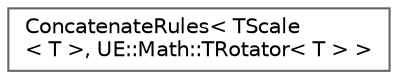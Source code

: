 digraph "Graphical Class Hierarchy"
{
 // INTERACTIVE_SVG=YES
 // LATEX_PDF_SIZE
  bgcolor="transparent";
  edge [fontname=Helvetica,fontsize=10,labelfontname=Helvetica,labelfontsize=10];
  node [fontname=Helvetica,fontsize=10,shape=box,height=0.2,width=0.4];
  rankdir="LR";
  Node0 [id="Node000000",label="ConcatenateRules\< TScale\l\< T \>, UE::Math::TRotator\< T \> \>",height=0.2,width=0.4,color="grey40", fillcolor="white", style="filled",URL="$da/de7/structConcatenateRules_3_01TScale_3_01T_01_4_00_01UE_1_1Math_1_1TRotator_3_01T_01_4_01_4.html",tooltip=" "];
}

